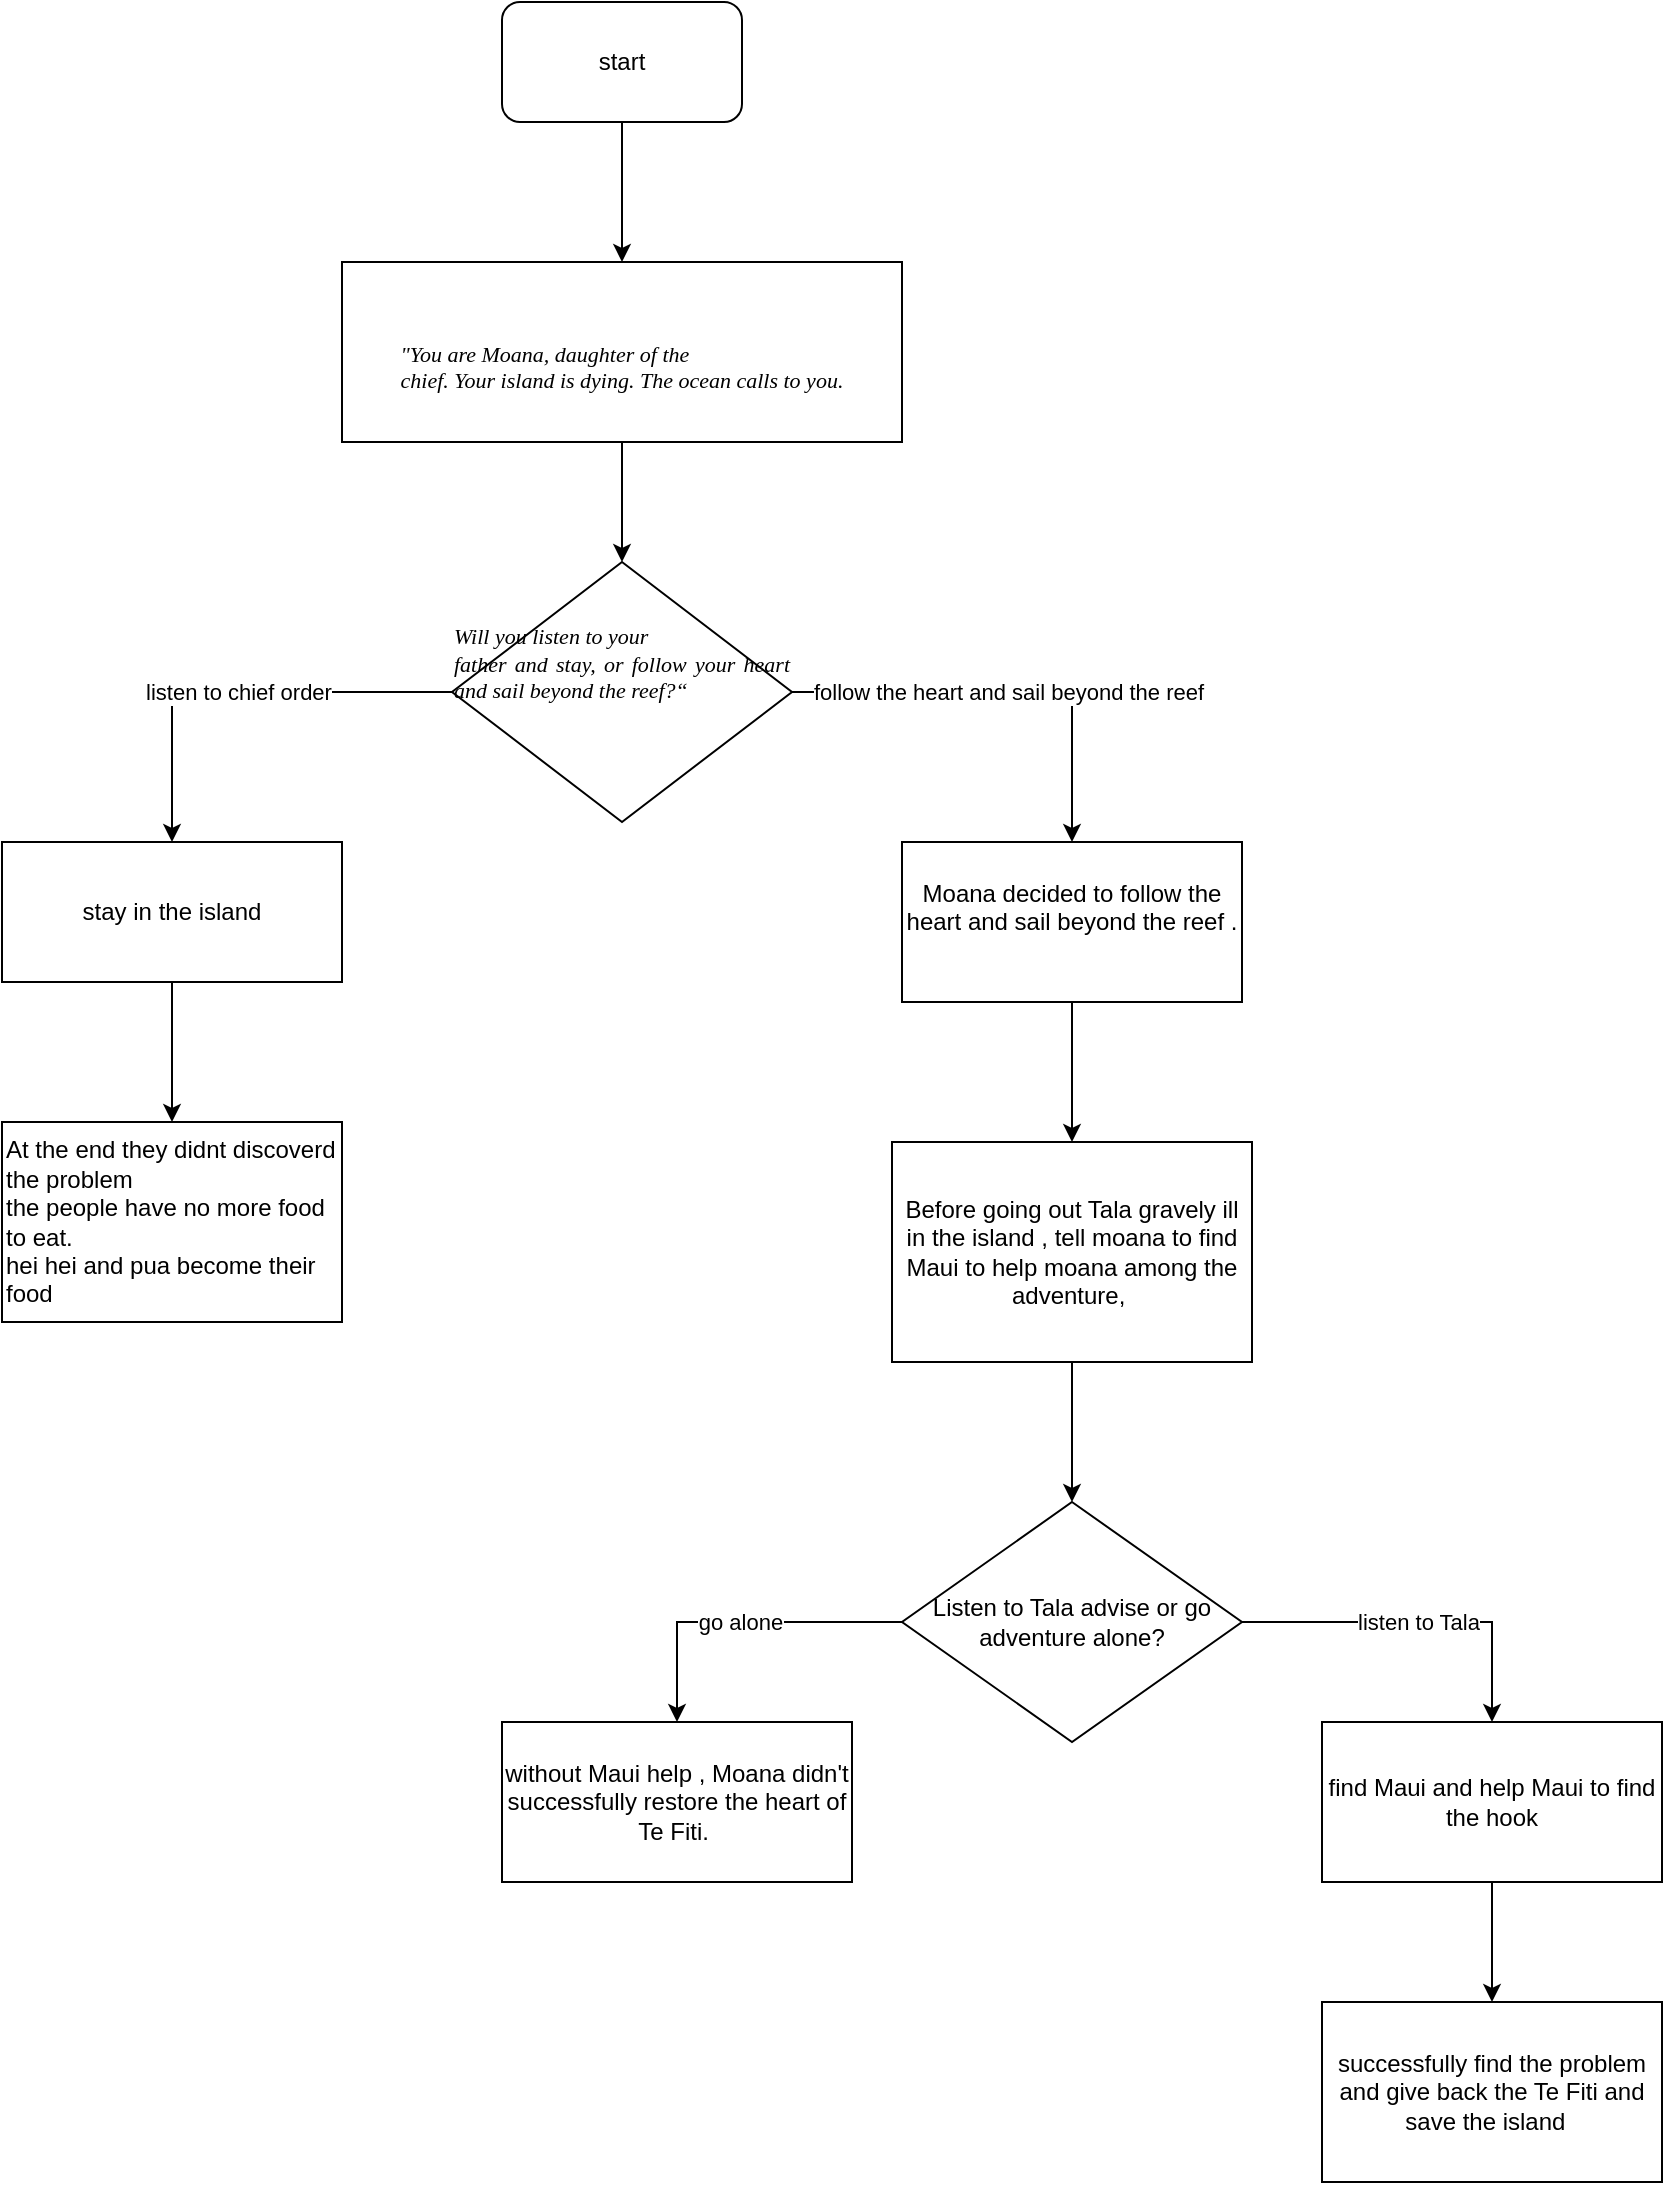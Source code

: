 <mxfile version="28.0.7">
  <diagram name="Page-1" id="CI66g5oTkOdrAjGOr_Wx">
    <mxGraphModel dx="1445" dy="773" grid="1" gridSize="10" guides="1" tooltips="1" connect="1" arrows="1" fold="1" page="1" pageScale="1" pageWidth="850" pageHeight="1100" math="0" shadow="0">
      <root>
        <mxCell id="0" />
        <mxCell id="1" parent="0" />
        <mxCell id="gA1zmFXjbtn8e52JCPgN-5" style="edgeStyle=orthogonalEdgeStyle;rounded=0;orthogonalLoop=1;jettySize=auto;html=1;entryX=0.5;entryY=0;entryDx=0;entryDy=0;" edge="1" parent="1" source="gA1zmFXjbtn8e52JCPgN-1" target="gA1zmFXjbtn8e52JCPgN-4">
          <mxGeometry relative="1" as="geometry" />
        </mxCell>
        <mxCell id="gA1zmFXjbtn8e52JCPgN-1" value="&lt;div style=&quot;text-align: justify;&quot;&gt;&lt;span style=&quot;font-size: 11px;&quot;&gt;&lt;br&gt;&lt;/span&gt;&lt;/div&gt;&lt;font style=&quot;&quot;&gt;&lt;div style=&quot;text-align: justify; font-size: 11px;&quot;&gt;&lt;span style=&quot;color: light-dark(black, rgb(237, 237, 237)); font-family: Calibri; font-style: italic; background-color: transparent;&quot;&gt;&quot;You are Moana, daughter of the&lt;/span&gt;&lt;/div&gt;&lt;span style=&quot;font-size: 11px; font-family: Calibri; color: black; font-style: italic;&quot;&gt;&lt;div style=&quot;text-align: justify;&quot;&gt;&lt;span style=&quot;color: light-dark(black, rgb(237, 237, 237)); background-color: transparent;&quot;&gt;chief. Your island is dying. The ocean calls to you.&lt;/span&gt;&lt;/div&gt;&lt;/span&gt;&lt;/font&gt;" style="rounded=0;whiteSpace=wrap;html=1;" vertex="1" parent="1">
          <mxGeometry x="270" y="630" width="280" height="90" as="geometry" />
        </mxCell>
        <mxCell id="gA1zmFXjbtn8e52JCPgN-3" style="edgeStyle=orthogonalEdgeStyle;rounded=0;orthogonalLoop=1;jettySize=auto;html=1;entryX=0.5;entryY=0;entryDx=0;entryDy=0;" edge="1" parent="1" source="gA1zmFXjbtn8e52JCPgN-2" target="gA1zmFXjbtn8e52JCPgN-1">
          <mxGeometry relative="1" as="geometry" />
        </mxCell>
        <mxCell id="gA1zmFXjbtn8e52JCPgN-2" value="start" style="rounded=1;whiteSpace=wrap;html=1;" vertex="1" parent="1">
          <mxGeometry x="350" y="500" width="120" height="60" as="geometry" />
        </mxCell>
        <mxCell id="gA1zmFXjbtn8e52JCPgN-7" value="listen to chief order" style="edgeStyle=orthogonalEdgeStyle;rounded=0;orthogonalLoop=1;jettySize=auto;html=1;entryX=0.5;entryY=0;entryDx=0;entryDy=0;" edge="1" parent="1" source="gA1zmFXjbtn8e52JCPgN-4" target="gA1zmFXjbtn8e52JCPgN-6">
          <mxGeometry relative="1" as="geometry" />
        </mxCell>
        <mxCell id="gA1zmFXjbtn8e52JCPgN-11" value="follow the heart and sail beyond the reef" style="edgeStyle=orthogonalEdgeStyle;rounded=0;orthogonalLoop=1;jettySize=auto;html=1;entryX=0.5;entryY=0;entryDx=0;entryDy=0;" edge="1" parent="1" source="gA1zmFXjbtn8e52JCPgN-4" target="gA1zmFXjbtn8e52JCPgN-10">
          <mxGeometry relative="1" as="geometry" />
        </mxCell>
        <mxCell id="gA1zmFXjbtn8e52JCPgN-4" value="&#xa;&lt;font style=&quot;forced-color-adjust: none;&quot;&gt;&lt;span style=&quot;forced-color-adjust: none; font-size: 11px; font-family: Calibri; color: light-dark(black, rgb(237, 237, 237)); font-style: italic;&quot; data-mx-given-colors=&quot;{&amp;quot;color&amp;quot;:&amp;quot;black&amp;quot;}&quot;&gt;&lt;div style=&quot;forced-color-adjust: none; text-align: justify;&quot;&gt;&lt;span style=&quot;forced-color-adjust: none; color: light-dark(black, rgb(237, 237, 237)); background-color: transparent;&quot;&gt;Will you listen to your&lt;/span&gt;&lt;/div&gt;&lt;div style=&quot;forced-color-adjust: none; text-align: justify;&quot;&gt;&lt;span style=&quot;forced-color-adjust: none; color: light-dark(black, rgb(237, 237, 237)); background-color: transparent;&quot;&gt;father and stay, or follow your heart and sail beyond the reef?“&lt;/span&gt;&lt;/div&gt;&lt;/span&gt;&lt;/font&gt;&lt;div style=&quot;forced-color-adjust: none; text-align: justify;&quot;&gt;&lt;br style=&quot;forced-color-adjust: none; color: rgb(0, 0, 0); font-family: Helvetica; font-size: 12px; font-style: normal; font-variant-ligatures: normal; font-variant-caps: normal; font-weight: 400; letter-spacing: normal; orphans: 2; text-align: justify; text-indent: 0px; text-transform: none; widows: 2; word-spacing: 0px; -webkit-text-stroke-width: 0px; white-space: normal; background-color: rgb(236, 236, 236); text-decoration-thickness: initial; text-decoration-style: initial; text-decoration-color: initial;&quot;&gt;&#xa;&#xa;&lt;/div&gt;" style="rhombus;whiteSpace=wrap;html=1;" vertex="1" parent="1">
          <mxGeometry x="325" y="780" width="170" height="130" as="geometry" />
        </mxCell>
        <mxCell id="gA1zmFXjbtn8e52JCPgN-9" style="edgeStyle=orthogonalEdgeStyle;rounded=0;orthogonalLoop=1;jettySize=auto;html=1;entryX=0.5;entryY=0;entryDx=0;entryDy=0;" edge="1" parent="1" source="gA1zmFXjbtn8e52JCPgN-6" target="gA1zmFXjbtn8e52JCPgN-8">
          <mxGeometry relative="1" as="geometry" />
        </mxCell>
        <mxCell id="gA1zmFXjbtn8e52JCPgN-6" value="stay in the island" style="rounded=0;whiteSpace=wrap;html=1;" vertex="1" parent="1">
          <mxGeometry x="100" y="920" width="170" height="70" as="geometry" />
        </mxCell>
        <mxCell id="gA1zmFXjbtn8e52JCPgN-8" value="&lt;div&gt;At the end they didnt discoverd the problem&lt;/div&gt;the people have no more food to eat.&lt;div&gt;&lt;div&gt;&lt;div&gt;hei hei and pua become their food&lt;/div&gt;&lt;/div&gt;&lt;/div&gt;" style="rounded=0;whiteSpace=wrap;html=1;align=left;" vertex="1" parent="1">
          <mxGeometry x="100" y="1060" width="170" height="100" as="geometry" />
        </mxCell>
        <mxCell id="gA1zmFXjbtn8e52JCPgN-13" style="edgeStyle=orthogonalEdgeStyle;rounded=0;orthogonalLoop=1;jettySize=auto;html=1;exitX=0.5;exitY=1;exitDx=0;exitDy=0;entryX=0.5;entryY=0;entryDx=0;entryDy=0;" edge="1" parent="1" source="gA1zmFXjbtn8e52JCPgN-10" target="gA1zmFXjbtn8e52JCPgN-12">
          <mxGeometry relative="1" as="geometry" />
        </mxCell>
        <mxCell id="gA1zmFXjbtn8e52JCPgN-10" value="Moana decided to follow the heart and sail beyond the reef .&lt;div&gt;&lt;br&gt;&lt;/div&gt;" style="rounded=0;whiteSpace=wrap;html=1;" vertex="1" parent="1">
          <mxGeometry x="550" y="920" width="170" height="80" as="geometry" />
        </mxCell>
        <mxCell id="gA1zmFXjbtn8e52JCPgN-15" style="edgeStyle=orthogonalEdgeStyle;rounded=0;orthogonalLoop=1;jettySize=auto;html=1;entryX=0.5;entryY=0;entryDx=0;entryDy=0;" edge="1" parent="1" source="gA1zmFXjbtn8e52JCPgN-12" target="gA1zmFXjbtn8e52JCPgN-14">
          <mxGeometry relative="1" as="geometry" />
        </mxCell>
        <mxCell id="gA1zmFXjbtn8e52JCPgN-12" value="Before going out Tala gravely ill in the island , tell moana to find Maui to help moana among the adventure,&amp;nbsp;" style="rounded=0;whiteSpace=wrap;html=1;" vertex="1" parent="1">
          <mxGeometry x="545" y="1070" width="180" height="110" as="geometry" />
        </mxCell>
        <mxCell id="gA1zmFXjbtn8e52JCPgN-17" value="go alone" style="edgeStyle=orthogonalEdgeStyle;rounded=0;orthogonalLoop=1;jettySize=auto;html=1;exitX=0;exitY=0.5;exitDx=0;exitDy=0;entryX=0.5;entryY=0;entryDx=0;entryDy=0;" edge="1" parent="1" source="gA1zmFXjbtn8e52JCPgN-14" target="gA1zmFXjbtn8e52JCPgN-16">
          <mxGeometry relative="1" as="geometry" />
        </mxCell>
        <mxCell id="gA1zmFXjbtn8e52JCPgN-19" value="listen to Tala" style="edgeStyle=orthogonalEdgeStyle;rounded=0;orthogonalLoop=1;jettySize=auto;html=1;exitX=1;exitY=0.5;exitDx=0;exitDy=0;entryX=0.5;entryY=0;entryDx=0;entryDy=0;" edge="1" parent="1" source="gA1zmFXjbtn8e52JCPgN-14" target="gA1zmFXjbtn8e52JCPgN-18">
          <mxGeometry relative="1" as="geometry" />
        </mxCell>
        <mxCell id="gA1zmFXjbtn8e52JCPgN-14" value="Listen to Tala advise or go adventure alone?" style="rhombus;whiteSpace=wrap;html=1;" vertex="1" parent="1">
          <mxGeometry x="550" y="1250" width="170" height="120" as="geometry" />
        </mxCell>
        <mxCell id="gA1zmFXjbtn8e52JCPgN-16" value="without Maui help , Moana didn&#39;t successfully restore the heart of Te Fiti.&amp;nbsp;" style="rounded=0;whiteSpace=wrap;html=1;" vertex="1" parent="1">
          <mxGeometry x="350" y="1360" width="175" height="80" as="geometry" />
        </mxCell>
        <mxCell id="gA1zmFXjbtn8e52JCPgN-21" style="edgeStyle=orthogonalEdgeStyle;rounded=0;orthogonalLoop=1;jettySize=auto;html=1;entryX=0.5;entryY=0;entryDx=0;entryDy=0;" edge="1" parent="1" source="gA1zmFXjbtn8e52JCPgN-18" target="gA1zmFXjbtn8e52JCPgN-20">
          <mxGeometry relative="1" as="geometry" />
        </mxCell>
        <mxCell id="gA1zmFXjbtn8e52JCPgN-18" value="find Maui and help Maui to find the hook" style="rounded=0;whiteSpace=wrap;html=1;" vertex="1" parent="1">
          <mxGeometry x="760" y="1360" width="170" height="80" as="geometry" />
        </mxCell>
        <mxCell id="gA1zmFXjbtn8e52JCPgN-20" value="successfully find the problem and give back the Te Fiti and save the island&amp;nbsp;&amp;nbsp;" style="rounded=0;whiteSpace=wrap;html=1;" vertex="1" parent="1">
          <mxGeometry x="760" y="1500" width="170" height="90" as="geometry" />
        </mxCell>
      </root>
    </mxGraphModel>
  </diagram>
</mxfile>
